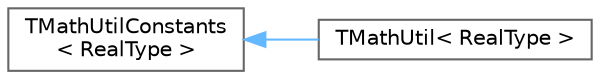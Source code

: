 digraph "Graphical Class Hierarchy"
{
 // INTERACTIVE_SVG=YES
 // LATEX_PDF_SIZE
  bgcolor="transparent";
  edge [fontname=Helvetica,fontsize=10,labelfontname=Helvetica,labelfontsize=10];
  node [fontname=Helvetica,fontsize=10,shape=box,height=0.2,width=0.4];
  rankdir="LR";
  Node0 [id="Node000000",label="TMathUtilConstants\l\< RealType \>",height=0.2,width=0.4,color="grey40", fillcolor="white", style="filled",URL="$db/dab/structTMathUtilConstants.html",tooltip="Math constants and utility functions, templated on float/double type."];
  Node0 -> Node1 [id="edge8272_Node000000_Node000001",dir="back",color="steelblue1",style="solid",tooltip=" "];
  Node1 [id="Node000001",label="TMathUtil\< RealType \>",height=0.2,width=0.4,color="grey40", fillcolor="white", style="filled",URL="$df/d8b/classTMathUtil.html",tooltip=" "];
}
